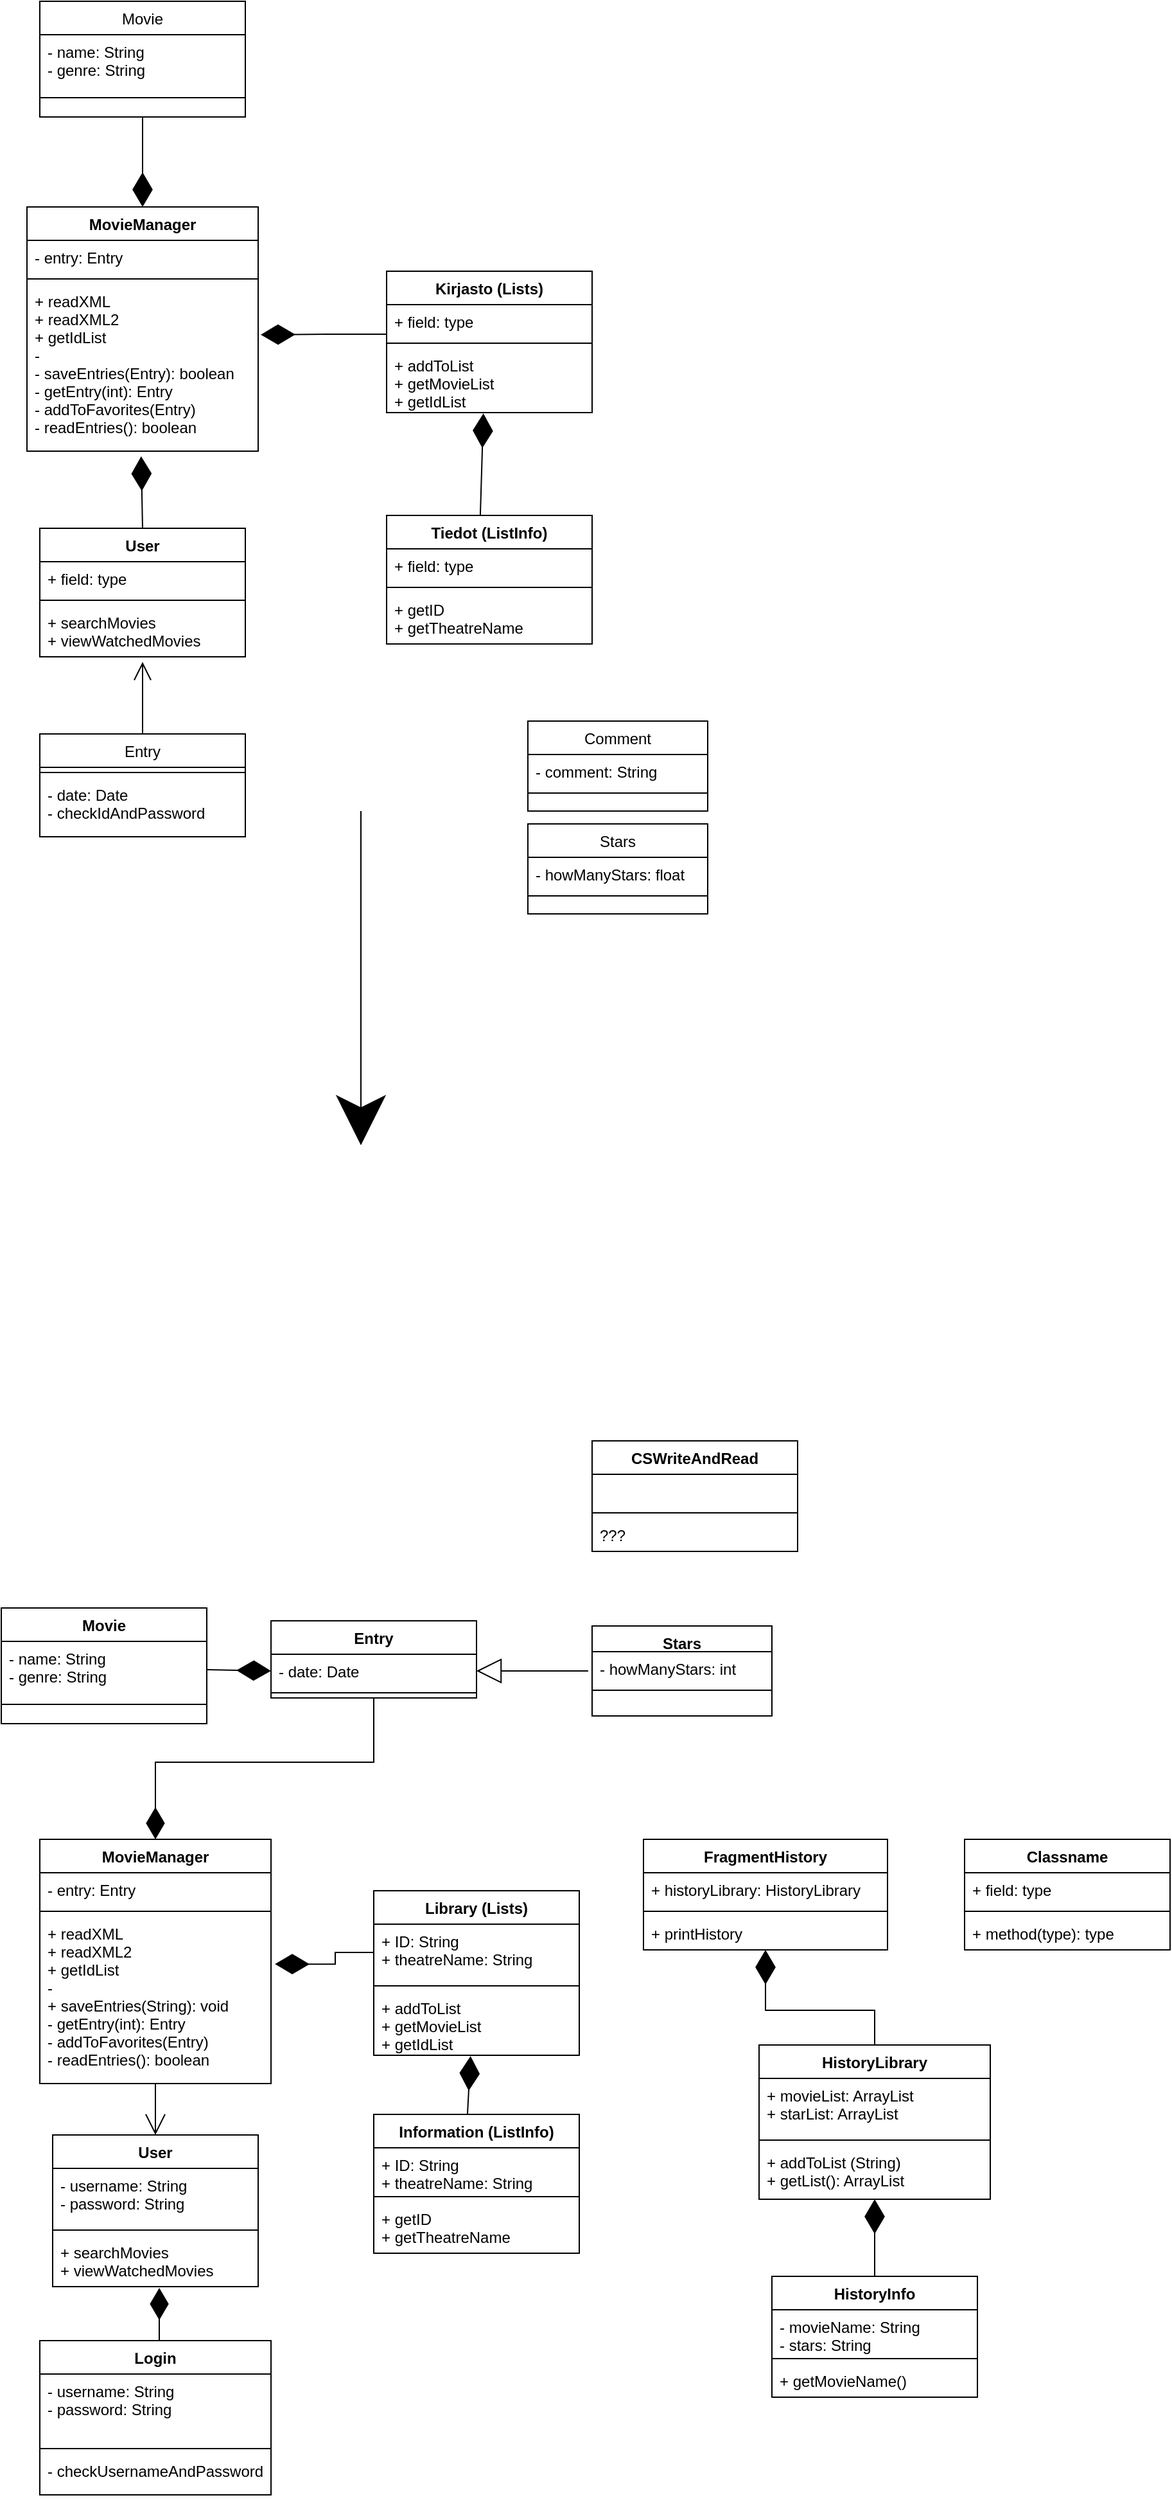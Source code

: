 <mxfile version="17.4.6" type="github">
  <diagram id="C5RBs43oDa-KdzZeNtuy" name="Page-1">
    <mxGraphModel dx="1038" dy="547" grid="1" gridSize="10" guides="1" tooltips="1" connect="1" arrows="1" fold="1" page="1" pageScale="1" pageWidth="827" pageHeight="1169" math="0" shadow="0">
      <root>
        <mxCell id="WIyWlLk6GJQsqaUBKTNV-0" />
        <mxCell id="WIyWlLk6GJQsqaUBKTNV-1" parent="WIyWlLk6GJQsqaUBKTNV-0" />
        <mxCell id="zkfFHV4jXpPFQw0GAbJ--0" value="Entry" style="swimlane;fontStyle=0;align=center;verticalAlign=top;childLayout=stackLayout;horizontal=1;startSize=26;horizontalStack=0;resizeParent=1;resizeLast=0;collapsible=1;marginBottom=0;rounded=0;shadow=0;strokeWidth=1;" parent="WIyWlLk6GJQsqaUBKTNV-1" vertex="1">
          <mxGeometry x="180" y="630" width="160" height="80" as="geometry">
            <mxRectangle x="230" y="140" width="160" height="26" as="alternateBounds" />
          </mxGeometry>
        </mxCell>
        <mxCell id="zkfFHV4jXpPFQw0GAbJ--4" value="" style="line;html=1;strokeWidth=1;align=left;verticalAlign=middle;spacingTop=-1;spacingLeft=3;spacingRight=3;rotatable=0;labelPosition=right;points=[];portConstraint=eastwest;" parent="zkfFHV4jXpPFQw0GAbJ--0" vertex="1">
          <mxGeometry y="26" width="160" height="8" as="geometry" />
        </mxCell>
        <mxCell id="zkfFHV4jXpPFQw0GAbJ--1" value="- date: Date&#xa;- checkIdAndPassword" style="text;align=left;verticalAlign=top;spacingLeft=4;spacingRight=4;overflow=hidden;rotatable=0;points=[[0,0.5],[1,0.5]];portConstraint=eastwest;" parent="zkfFHV4jXpPFQw0GAbJ--0" vertex="1">
          <mxGeometry y="34" width="160" height="46" as="geometry" />
        </mxCell>
        <mxCell id="zkfFHV4jXpPFQw0GAbJ--6" value="Stars" style="swimlane;fontStyle=0;align=center;verticalAlign=top;childLayout=stackLayout;horizontal=1;startSize=26;horizontalStack=0;resizeParent=1;resizeLast=0;collapsible=1;marginBottom=0;rounded=0;shadow=0;strokeWidth=1;" parent="WIyWlLk6GJQsqaUBKTNV-1" vertex="1">
          <mxGeometry x="560" y="700" width="140" height="70" as="geometry">
            <mxRectangle x="130" y="380" width="160" height="26" as="alternateBounds" />
          </mxGeometry>
        </mxCell>
        <mxCell id="zkfFHV4jXpPFQw0GAbJ--7" value="- howManyStars: float" style="text;align=left;verticalAlign=top;spacingLeft=4;spacingRight=4;overflow=hidden;rotatable=0;points=[[0,0.5],[1,0.5]];portConstraint=eastwest;" parent="zkfFHV4jXpPFQw0GAbJ--6" vertex="1">
          <mxGeometry y="26" width="140" height="26" as="geometry" />
        </mxCell>
        <mxCell id="zkfFHV4jXpPFQw0GAbJ--9" value="" style="line;html=1;strokeWidth=1;align=left;verticalAlign=middle;spacingTop=-1;spacingLeft=3;spacingRight=3;rotatable=0;labelPosition=right;points=[];portConstraint=eastwest;" parent="zkfFHV4jXpPFQw0GAbJ--6" vertex="1">
          <mxGeometry y="52" width="140" height="8" as="geometry" />
        </mxCell>
        <mxCell id="zkfFHV4jXpPFQw0GAbJ--13" value="Comment" style="swimlane;fontStyle=0;align=center;verticalAlign=top;childLayout=stackLayout;horizontal=1;startSize=26;horizontalStack=0;resizeParent=1;resizeLast=0;collapsible=1;marginBottom=0;rounded=0;shadow=0;strokeWidth=1;" parent="WIyWlLk6GJQsqaUBKTNV-1" vertex="1">
          <mxGeometry x="560" y="620" width="140" height="70" as="geometry">
            <mxRectangle x="340" y="380" width="170" height="26" as="alternateBounds" />
          </mxGeometry>
        </mxCell>
        <mxCell id="zkfFHV4jXpPFQw0GAbJ--14" value="- comment: String" style="text;align=left;verticalAlign=top;spacingLeft=4;spacingRight=4;overflow=hidden;rotatable=0;points=[[0,0.5],[1,0.5]];portConstraint=eastwest;" parent="zkfFHV4jXpPFQw0GAbJ--13" vertex="1">
          <mxGeometry y="26" width="140" height="26" as="geometry" />
        </mxCell>
        <mxCell id="zkfFHV4jXpPFQw0GAbJ--15" value="" style="line;html=1;strokeWidth=1;align=left;verticalAlign=middle;spacingTop=-1;spacingLeft=3;spacingRight=3;rotatable=0;labelPosition=right;points=[];portConstraint=eastwest;" parent="zkfFHV4jXpPFQw0GAbJ--13" vertex="1">
          <mxGeometry y="52" width="140" height="8" as="geometry" />
        </mxCell>
        <mxCell id="zkfFHV4jXpPFQw0GAbJ--17" value="Movie" style="swimlane;fontStyle=0;align=center;verticalAlign=top;childLayout=stackLayout;horizontal=1;startSize=26;horizontalStack=0;resizeParent=1;resizeLast=0;collapsible=1;marginBottom=0;rounded=0;shadow=0;strokeWidth=1;" parent="WIyWlLk6GJQsqaUBKTNV-1" vertex="1">
          <mxGeometry x="180" y="60" width="160" height="90" as="geometry">
            <mxRectangle x="550" y="140" width="160" height="26" as="alternateBounds" />
          </mxGeometry>
        </mxCell>
        <mxCell id="zkfFHV4jXpPFQw0GAbJ--22" value="- name: String&#xa;- genre: String" style="text;align=left;verticalAlign=top;spacingLeft=4;spacingRight=4;overflow=hidden;rotatable=0;points=[[0,0.5],[1,0.5]];portConstraint=eastwest;rounded=0;shadow=0;html=0;" parent="zkfFHV4jXpPFQw0GAbJ--17" vertex="1">
          <mxGeometry y="26" width="160" height="44" as="geometry" />
        </mxCell>
        <mxCell id="zkfFHV4jXpPFQw0GAbJ--23" value="" style="line;html=1;strokeWidth=1;align=left;verticalAlign=middle;spacingTop=-1;spacingLeft=3;spacingRight=3;rotatable=0;labelPosition=right;points=[];portConstraint=eastwest;" parent="zkfFHV4jXpPFQw0GAbJ--17" vertex="1">
          <mxGeometry y="70" width="160" height="10" as="geometry" />
        </mxCell>
        <mxCell id="sZu1bkgK9gMHd8TYGvC1-1" value="MovieManager" style="swimlane;fontStyle=1;align=center;verticalAlign=top;childLayout=stackLayout;horizontal=1;startSize=26;horizontalStack=0;resizeParent=1;resizeParentMax=0;resizeLast=0;collapsible=1;marginBottom=0;" parent="WIyWlLk6GJQsqaUBKTNV-1" vertex="1">
          <mxGeometry x="170" y="220" width="180" height="190" as="geometry" />
        </mxCell>
        <mxCell id="sZu1bkgK9gMHd8TYGvC1-2" value="- entry: Entry" style="text;strokeColor=none;fillColor=none;align=left;verticalAlign=top;spacingLeft=4;spacingRight=4;overflow=hidden;rotatable=0;points=[[0,0.5],[1,0.5]];portConstraint=eastwest;" parent="sZu1bkgK9gMHd8TYGvC1-1" vertex="1">
          <mxGeometry y="26" width="180" height="26" as="geometry" />
        </mxCell>
        <mxCell id="sZu1bkgK9gMHd8TYGvC1-3" value="" style="line;strokeWidth=1;fillColor=none;align=left;verticalAlign=middle;spacingTop=-1;spacingLeft=3;spacingRight=3;rotatable=0;labelPosition=right;points=[];portConstraint=eastwest;" parent="sZu1bkgK9gMHd8TYGvC1-1" vertex="1">
          <mxGeometry y="52" width="180" height="8" as="geometry" />
        </mxCell>
        <mxCell id="sZu1bkgK9gMHd8TYGvC1-4" value="+ readXML&#xa;+ readXML2&#xa;+ getIdList&#xa;-&#xa;- saveEntries(Entry): boolean&#xa;- getEntry(int): Entry&#xa;- addToFavorites(Entry)&#xa;- readEntries(): boolean" style="text;strokeColor=none;fillColor=none;align=left;verticalAlign=top;spacingLeft=4;spacingRight=4;overflow=hidden;rotatable=0;points=[[0,0.5],[1,0.5]];portConstraint=eastwest;" parent="sZu1bkgK9gMHd8TYGvC1-1" vertex="1">
          <mxGeometry y="60" width="180" height="130" as="geometry" />
        </mxCell>
        <mxCell id="pxesrCHbc96XRKBerF_D-0" value="User" style="swimlane;fontStyle=1;align=center;verticalAlign=top;childLayout=stackLayout;horizontal=1;startSize=26;horizontalStack=0;resizeParent=1;resizeParentMax=0;resizeLast=0;collapsible=1;marginBottom=0;" parent="WIyWlLk6GJQsqaUBKTNV-1" vertex="1">
          <mxGeometry x="180" y="470" width="160" height="100" as="geometry" />
        </mxCell>
        <mxCell id="pxesrCHbc96XRKBerF_D-1" value="+ field: type" style="text;strokeColor=none;fillColor=none;align=left;verticalAlign=top;spacingLeft=4;spacingRight=4;overflow=hidden;rotatable=0;points=[[0,0.5],[1,0.5]];portConstraint=eastwest;" parent="pxesrCHbc96XRKBerF_D-0" vertex="1">
          <mxGeometry y="26" width="160" height="26" as="geometry" />
        </mxCell>
        <mxCell id="pxesrCHbc96XRKBerF_D-2" value="" style="line;strokeWidth=1;fillColor=none;align=left;verticalAlign=middle;spacingTop=-1;spacingLeft=3;spacingRight=3;rotatable=0;labelPosition=right;points=[];portConstraint=eastwest;" parent="pxesrCHbc96XRKBerF_D-0" vertex="1">
          <mxGeometry y="52" width="160" height="8" as="geometry" />
        </mxCell>
        <mxCell id="pxesrCHbc96XRKBerF_D-3" value="+ searchMovies&#xa;+ viewWatchedMovies" style="text;strokeColor=none;fillColor=none;align=left;verticalAlign=top;spacingLeft=4;spacingRight=4;overflow=hidden;rotatable=0;points=[[0,0.5],[1,0.5]];portConstraint=eastwest;" parent="pxesrCHbc96XRKBerF_D-0" vertex="1">
          <mxGeometry y="60" width="160" height="40" as="geometry" />
        </mxCell>
        <mxCell id="pxesrCHbc96XRKBerF_D-4" value="Kirjasto (Lists)" style="swimlane;fontStyle=1;align=center;verticalAlign=top;childLayout=stackLayout;horizontal=1;startSize=26;horizontalStack=0;resizeParent=1;resizeParentMax=0;resizeLast=0;collapsible=1;marginBottom=0;" parent="WIyWlLk6GJQsqaUBKTNV-1" vertex="1">
          <mxGeometry x="450" y="270" width="160" height="110" as="geometry" />
        </mxCell>
        <mxCell id="pxesrCHbc96XRKBerF_D-5" value="+ field: type" style="text;strokeColor=none;fillColor=none;align=left;verticalAlign=top;spacingLeft=4;spacingRight=4;overflow=hidden;rotatable=0;points=[[0,0.5],[1,0.5]];portConstraint=eastwest;" parent="pxesrCHbc96XRKBerF_D-4" vertex="1">
          <mxGeometry y="26" width="160" height="26" as="geometry" />
        </mxCell>
        <mxCell id="pxesrCHbc96XRKBerF_D-6" value="" style="line;strokeWidth=1;fillColor=none;align=left;verticalAlign=middle;spacingTop=-1;spacingLeft=3;spacingRight=3;rotatable=0;labelPosition=right;points=[];portConstraint=eastwest;" parent="pxesrCHbc96XRKBerF_D-4" vertex="1">
          <mxGeometry y="52" width="160" height="8" as="geometry" />
        </mxCell>
        <mxCell id="pxesrCHbc96XRKBerF_D-7" value="+ addToList&#xa;+ getMovieList&#xa;+ getIdList" style="text;strokeColor=none;fillColor=none;align=left;verticalAlign=top;spacingLeft=4;spacingRight=4;overflow=hidden;rotatable=0;points=[[0,0.5],[1,0.5]];portConstraint=eastwest;" parent="pxesrCHbc96XRKBerF_D-4" vertex="1">
          <mxGeometry y="60" width="160" height="50" as="geometry" />
        </mxCell>
        <mxCell id="pxesrCHbc96XRKBerF_D-8" value="Tiedot (ListInfo)" style="swimlane;fontStyle=1;align=center;verticalAlign=top;childLayout=stackLayout;horizontal=1;startSize=26;horizontalStack=0;resizeParent=1;resizeParentMax=0;resizeLast=0;collapsible=1;marginBottom=0;" parent="WIyWlLk6GJQsqaUBKTNV-1" vertex="1">
          <mxGeometry x="450" y="460" width="160" height="100" as="geometry" />
        </mxCell>
        <mxCell id="pxesrCHbc96XRKBerF_D-9" value="+ field: type" style="text;strokeColor=none;fillColor=none;align=left;verticalAlign=top;spacingLeft=4;spacingRight=4;overflow=hidden;rotatable=0;points=[[0,0.5],[1,0.5]];portConstraint=eastwest;" parent="pxesrCHbc96XRKBerF_D-8" vertex="1">
          <mxGeometry y="26" width="160" height="26" as="geometry" />
        </mxCell>
        <mxCell id="pxesrCHbc96XRKBerF_D-10" value="" style="line;strokeWidth=1;fillColor=none;align=left;verticalAlign=middle;spacingTop=-1;spacingLeft=3;spacingRight=3;rotatable=0;labelPosition=right;points=[];portConstraint=eastwest;" parent="pxesrCHbc96XRKBerF_D-8" vertex="1">
          <mxGeometry y="52" width="160" height="8" as="geometry" />
        </mxCell>
        <mxCell id="pxesrCHbc96XRKBerF_D-11" value="+ getID&#xa;+ getTheatreName" style="text;strokeColor=none;fillColor=none;align=left;verticalAlign=top;spacingLeft=4;spacingRight=4;overflow=hidden;rotatable=0;points=[[0,0.5],[1,0.5]];portConstraint=eastwest;" parent="pxesrCHbc96XRKBerF_D-8" vertex="1">
          <mxGeometry y="60" width="160" height="40" as="geometry" />
        </mxCell>
        <mxCell id="pxesrCHbc96XRKBerF_D-12" value="" style="endArrow=diamondThin;endFill=1;endSize=24;html=1;rounded=0;entryX=0.471;entryY=1.013;entryDx=0;entryDy=0;entryPerimeter=0;exitX=0.456;exitY=0;exitDx=0;exitDy=0;exitPerimeter=0;" parent="WIyWlLk6GJQsqaUBKTNV-1" source="pxesrCHbc96XRKBerF_D-8" target="pxesrCHbc96XRKBerF_D-7" edge="1">
          <mxGeometry width="160" relative="1" as="geometry">
            <mxPoint x="310" y="370" as="sourcePoint" />
            <mxPoint x="470" y="370" as="targetPoint" />
          </mxGeometry>
        </mxCell>
        <mxCell id="pxesrCHbc96XRKBerF_D-13" value="" style="endArrow=diamondThin;endFill=1;endSize=24;html=1;rounded=0;entryX=1.011;entryY=0.303;entryDx=0;entryDy=0;entryPerimeter=0;" parent="WIyWlLk6GJQsqaUBKTNV-1" target="sZu1bkgK9gMHd8TYGvC1-4" edge="1">
          <mxGeometry width="160" relative="1" as="geometry">
            <mxPoint x="450" y="319" as="sourcePoint" />
            <mxPoint x="470" y="370" as="targetPoint" />
            <Array as="points">
              <mxPoint x="410" y="319" />
            </Array>
          </mxGeometry>
        </mxCell>
        <mxCell id="pxesrCHbc96XRKBerF_D-14" value="" style="endArrow=diamondThin;endFill=1;endSize=24;html=1;rounded=0;exitX=0.5;exitY=1;exitDx=0;exitDy=0;entryX=0.5;entryY=0;entryDx=0;entryDy=0;" parent="WIyWlLk6GJQsqaUBKTNV-1" source="zkfFHV4jXpPFQw0GAbJ--17" target="sZu1bkgK9gMHd8TYGvC1-1" edge="1">
          <mxGeometry width="160" relative="1" as="geometry">
            <mxPoint x="290" y="350" as="sourcePoint" />
            <mxPoint x="450" y="350" as="targetPoint" />
          </mxGeometry>
        </mxCell>
        <mxCell id="pxesrCHbc96XRKBerF_D-15" value="" style="endArrow=diamondThin;endFill=1;endSize=24;html=1;rounded=0;entryX=0.494;entryY=1.031;entryDx=0;entryDy=0;entryPerimeter=0;exitX=0.5;exitY=0;exitDx=0;exitDy=0;" parent="WIyWlLk6GJQsqaUBKTNV-1" source="pxesrCHbc96XRKBerF_D-0" target="sZu1bkgK9gMHd8TYGvC1-4" edge="1">
          <mxGeometry width="160" relative="1" as="geometry">
            <mxPoint x="260" y="410" as="sourcePoint" />
            <mxPoint x="420" y="410" as="targetPoint" />
          </mxGeometry>
        </mxCell>
        <mxCell id="pxesrCHbc96XRKBerF_D-16" value="" style="endArrow=open;endFill=1;endSize=12;html=1;rounded=0;exitX=0.5;exitY=0;exitDx=0;exitDy=0;entryX=0.5;entryY=1.1;entryDx=0;entryDy=0;entryPerimeter=0;" parent="WIyWlLk6GJQsqaUBKTNV-1" source="zkfFHV4jXpPFQw0GAbJ--0" target="pxesrCHbc96XRKBerF_D-3" edge="1">
          <mxGeometry width="160" relative="1" as="geometry">
            <mxPoint x="260" y="410" as="sourcePoint" />
            <mxPoint x="420" y="410" as="targetPoint" />
          </mxGeometry>
        </mxCell>
        <mxCell id="_Y9dEAZDrwxUB4VXbgCd-37" style="edgeStyle=orthogonalEdgeStyle;rounded=0;orthogonalLoop=1;jettySize=auto;html=1;entryX=0.519;entryY=1.025;entryDx=0;entryDy=0;entryPerimeter=0;endArrow=diamondThin;endFill=1;endSize=22;exitX=0.5;exitY=0;exitDx=0;exitDy=0;" parent="WIyWlLk6GJQsqaUBKTNV-1" source="_Y9dEAZDrwxUB4VXbgCd-40" target="_Y9dEAZDrwxUB4VXbgCd-19" edge="1">
          <mxGeometry relative="1" as="geometry">
            <mxPoint x="240" y="1930" as="sourcePoint" />
          </mxGeometry>
        </mxCell>
        <mxCell id="_Y9dEAZDrwxUB4VXbgCd-51" style="edgeStyle=orthogonalEdgeStyle;rounded=0;orthogonalLoop=1;jettySize=auto;html=1;entryX=1;entryY=0.5;entryDx=0;entryDy=0;startArrow=none;startFill=0;endArrow=block;endFill=0;startSize=17;endSize=17;sourcePerimeterSpacing=3;targetPerimeterSpacing=3;" parent="WIyWlLk6GJQsqaUBKTNV-1" source="_Y9dEAZDrwxUB4VXbgCd-3" target="_Y9dEAZDrwxUB4VXbgCd-45" edge="1">
          <mxGeometry relative="1" as="geometry" />
        </mxCell>
        <mxCell id="_Y9dEAZDrwxUB4VXbgCd-3" value="Stars" style="swimlane;fontStyle=1;align=center;verticalAlign=top;childLayout=stackLayout;horizontal=1;startSize=20;horizontalStack=0;resizeParent=1;resizeLast=0;collapsible=1;marginBottom=0;rounded=0;shadow=0;strokeWidth=1;" parent="WIyWlLk6GJQsqaUBKTNV-1" vertex="1">
          <mxGeometry x="610" y="1324" width="140" height="70" as="geometry">
            <mxRectangle x="130" y="380" width="160" height="26" as="alternateBounds" />
          </mxGeometry>
        </mxCell>
        <mxCell id="_Y9dEAZDrwxUB4VXbgCd-4" value="- howManyStars: int" style="text;align=left;verticalAlign=top;spacingLeft=4;spacingRight=4;overflow=hidden;rotatable=0;points=[[0,0.5],[1,0.5]];portConstraint=eastwest;" parent="_Y9dEAZDrwxUB4VXbgCd-3" vertex="1">
          <mxGeometry y="20" width="140" height="26" as="geometry" />
        </mxCell>
        <mxCell id="_Y9dEAZDrwxUB4VXbgCd-5" value="" style="line;html=1;strokeWidth=1;align=left;verticalAlign=middle;spacingTop=-1;spacingLeft=3;spacingRight=3;rotatable=0;labelPosition=right;points=[];portConstraint=eastwest;" parent="_Y9dEAZDrwxUB4VXbgCd-3" vertex="1">
          <mxGeometry y="46" width="140" height="8" as="geometry" />
        </mxCell>
        <mxCell id="_Y9dEAZDrwxUB4VXbgCd-52" style="edgeStyle=orthogonalEdgeStyle;rounded=0;orthogonalLoop=1;jettySize=auto;html=1;entryX=0.5;entryY=0;entryDx=0;entryDy=0;startArrow=none;startFill=0;endArrow=diamondThin;endFill=1;startSize=17;endSize=22;sourcePerimeterSpacing=3;targetPerimeterSpacing=3;exitX=0.5;exitY=1;exitDx=0;exitDy=0;" parent="WIyWlLk6GJQsqaUBKTNV-1" source="_Y9dEAZDrwxUB4VXbgCd-44" target="_Y9dEAZDrwxUB4VXbgCd-12" edge="1">
          <mxGeometry relative="1" as="geometry">
            <mxPoint x="202.08" y="1470.95" as="targetPoint" />
            <Array as="points">
              <mxPoint x="440" y="1430" />
              <mxPoint x="270" y="1430" />
            </Array>
            <mxPoint x="440" y="1410.992" as="sourcePoint" />
          </mxGeometry>
        </mxCell>
        <mxCell id="_Y9dEAZDrwxUB4VXbgCd-9" value="Movie" style="swimlane;fontStyle=1;align=center;verticalAlign=top;childLayout=stackLayout;horizontal=1;startSize=26;horizontalStack=0;resizeParent=1;resizeLast=0;collapsible=1;marginBottom=0;rounded=0;shadow=0;strokeWidth=1;" parent="WIyWlLk6GJQsqaUBKTNV-1" vertex="1">
          <mxGeometry x="150" y="1310" width="160" height="90" as="geometry">
            <mxRectangle x="550" y="140" width="160" height="26" as="alternateBounds" />
          </mxGeometry>
        </mxCell>
        <mxCell id="_Y9dEAZDrwxUB4VXbgCd-10" value="- name: String&#xa;- genre: String" style="text;align=left;verticalAlign=top;spacingLeft=4;spacingRight=4;overflow=hidden;rotatable=0;points=[[0,0.5],[1,0.5]];portConstraint=eastwest;rounded=0;shadow=0;html=0;" parent="_Y9dEAZDrwxUB4VXbgCd-9" vertex="1">
          <mxGeometry y="26" width="160" height="44" as="geometry" />
        </mxCell>
        <mxCell id="_Y9dEAZDrwxUB4VXbgCd-11" value="" style="line;html=1;strokeWidth=1;align=left;verticalAlign=middle;spacingTop=-1;spacingLeft=3;spacingRight=3;rotatable=0;labelPosition=right;points=[];portConstraint=eastwest;" parent="_Y9dEAZDrwxUB4VXbgCd-9" vertex="1">
          <mxGeometry y="70" width="160" height="10" as="geometry" />
        </mxCell>
        <mxCell id="_Y9dEAZDrwxUB4VXbgCd-36" style="edgeStyle=orthogonalEdgeStyle;rounded=0;orthogonalLoop=1;jettySize=auto;html=1;entryX=0.5;entryY=0;entryDx=0;entryDy=0;endArrow=open;endFill=0;endSize=14;" parent="WIyWlLk6GJQsqaUBKTNV-1" source="_Y9dEAZDrwxUB4VXbgCd-12" target="_Y9dEAZDrwxUB4VXbgCd-16" edge="1">
          <mxGeometry relative="1" as="geometry" />
        </mxCell>
        <mxCell id="_Y9dEAZDrwxUB4VXbgCd-12" value="MovieManager" style="swimlane;fontStyle=1;align=center;verticalAlign=top;childLayout=stackLayout;horizontal=1;startSize=26;horizontalStack=0;resizeParent=1;resizeParentMax=0;resizeLast=0;collapsible=1;marginBottom=0;" parent="WIyWlLk6GJQsqaUBKTNV-1" vertex="1">
          <mxGeometry x="180" y="1490" width="180" height="190" as="geometry" />
        </mxCell>
        <mxCell id="_Y9dEAZDrwxUB4VXbgCd-13" value="- entry: Entry" style="text;strokeColor=none;fillColor=none;align=left;verticalAlign=top;spacingLeft=4;spacingRight=4;overflow=hidden;rotatable=0;points=[[0,0.5],[1,0.5]];portConstraint=eastwest;" parent="_Y9dEAZDrwxUB4VXbgCd-12" vertex="1">
          <mxGeometry y="26" width="180" height="26" as="geometry" />
        </mxCell>
        <mxCell id="_Y9dEAZDrwxUB4VXbgCd-14" value="" style="line;strokeWidth=1;fillColor=none;align=left;verticalAlign=middle;spacingTop=-1;spacingLeft=3;spacingRight=3;rotatable=0;labelPosition=right;points=[];portConstraint=eastwest;" parent="_Y9dEAZDrwxUB4VXbgCd-12" vertex="1">
          <mxGeometry y="52" width="180" height="8" as="geometry" />
        </mxCell>
        <mxCell id="_Y9dEAZDrwxUB4VXbgCd-15" value="+ readXML&#xa;+ readXML2&#xa;+ getIdList&#xa;-&#xa;+ saveEntries(String): void&#xa;- getEntry(int): Entry&#xa;- addToFavorites(Entry)&#xa;- readEntries(): boolean" style="text;strokeColor=none;fillColor=none;align=left;verticalAlign=top;spacingLeft=4;spacingRight=4;overflow=hidden;rotatable=0;points=[[0,0.5],[1,0.5]];portConstraint=eastwest;" parent="_Y9dEAZDrwxUB4VXbgCd-12" vertex="1">
          <mxGeometry y="60" width="180" height="130" as="geometry" />
        </mxCell>
        <mxCell id="_Y9dEAZDrwxUB4VXbgCd-16" value="User" style="swimlane;fontStyle=1;align=center;verticalAlign=top;childLayout=stackLayout;horizontal=1;startSize=26;horizontalStack=0;resizeParent=1;resizeParentMax=0;resizeLast=0;collapsible=1;marginBottom=0;" parent="WIyWlLk6GJQsqaUBKTNV-1" vertex="1">
          <mxGeometry x="190" y="1720" width="160" height="118" as="geometry" />
        </mxCell>
        <mxCell id="_Y9dEAZDrwxUB4VXbgCd-17" value="- username: String&#xa;- password: String&#xa;" style="text;strokeColor=none;fillColor=none;align=left;verticalAlign=top;spacingLeft=4;spacingRight=4;overflow=hidden;rotatable=0;points=[[0,0.5],[1,0.5]];portConstraint=eastwest;" parent="_Y9dEAZDrwxUB4VXbgCd-16" vertex="1">
          <mxGeometry y="26" width="160" height="44" as="geometry" />
        </mxCell>
        <mxCell id="_Y9dEAZDrwxUB4VXbgCd-18" value="" style="line;strokeWidth=1;fillColor=none;align=left;verticalAlign=middle;spacingTop=-1;spacingLeft=3;spacingRight=3;rotatable=0;labelPosition=right;points=[];portConstraint=eastwest;" parent="_Y9dEAZDrwxUB4VXbgCd-16" vertex="1">
          <mxGeometry y="70" width="160" height="8" as="geometry" />
        </mxCell>
        <mxCell id="_Y9dEAZDrwxUB4VXbgCd-19" value="+ searchMovies&#xa;+ viewWatchedMovies" style="text;strokeColor=none;fillColor=none;align=left;verticalAlign=top;spacingLeft=4;spacingRight=4;overflow=hidden;rotatable=0;points=[[0,0.5],[1,0.5]];portConstraint=eastwest;" parent="_Y9dEAZDrwxUB4VXbgCd-16" vertex="1">
          <mxGeometry y="78" width="160" height="40" as="geometry" />
        </mxCell>
        <mxCell id="_Y9dEAZDrwxUB4VXbgCd-20" value="Library (Lists)" style="swimlane;fontStyle=1;align=center;verticalAlign=top;childLayout=stackLayout;horizontal=1;startSize=26;horizontalStack=0;resizeParent=1;resizeParentMax=0;resizeLast=0;collapsible=1;marginBottom=0;" parent="WIyWlLk6GJQsqaUBKTNV-1" vertex="1">
          <mxGeometry x="440" y="1530" width="160" height="128" as="geometry" />
        </mxCell>
        <mxCell id="_Y9dEAZDrwxUB4VXbgCd-21" value="+ ID: String&#xa;+ theatreName: String" style="text;strokeColor=none;fillColor=none;align=left;verticalAlign=top;spacingLeft=4;spacingRight=4;overflow=hidden;rotatable=0;points=[[0,0.5],[1,0.5]];portConstraint=eastwest;" parent="_Y9dEAZDrwxUB4VXbgCd-20" vertex="1">
          <mxGeometry y="26" width="160" height="44" as="geometry" />
        </mxCell>
        <mxCell id="_Y9dEAZDrwxUB4VXbgCd-22" value="" style="line;strokeWidth=1;fillColor=none;align=left;verticalAlign=middle;spacingTop=-1;spacingLeft=3;spacingRight=3;rotatable=0;labelPosition=right;points=[];portConstraint=eastwest;" parent="_Y9dEAZDrwxUB4VXbgCd-20" vertex="1">
          <mxGeometry y="70" width="160" height="8" as="geometry" />
        </mxCell>
        <mxCell id="_Y9dEAZDrwxUB4VXbgCd-23" value="+ addToList&#xa;+ getMovieList&#xa;+ getIdList" style="text;strokeColor=none;fillColor=none;align=left;verticalAlign=top;spacingLeft=4;spacingRight=4;overflow=hidden;rotatable=0;points=[[0,0.5],[1,0.5]];portConstraint=eastwest;" parent="_Y9dEAZDrwxUB4VXbgCd-20" vertex="1">
          <mxGeometry y="78" width="160" height="50" as="geometry" />
        </mxCell>
        <mxCell id="_Y9dEAZDrwxUB4VXbgCd-24" value="Information (ListInfo)" style="swimlane;fontStyle=1;align=center;verticalAlign=top;childLayout=stackLayout;horizontal=1;startSize=26;horizontalStack=0;resizeParent=1;resizeParentMax=0;resizeLast=0;collapsible=1;marginBottom=0;" parent="WIyWlLk6GJQsqaUBKTNV-1" vertex="1">
          <mxGeometry x="440" y="1704" width="160" height="108" as="geometry" />
        </mxCell>
        <mxCell id="_Y9dEAZDrwxUB4VXbgCd-25" value="+ ID: String&#xa;+ theatreName: String" style="text;strokeColor=none;fillColor=none;align=left;verticalAlign=top;spacingLeft=4;spacingRight=4;overflow=hidden;rotatable=0;points=[[0,0.5],[1,0.5]];portConstraint=eastwest;" parent="_Y9dEAZDrwxUB4VXbgCd-24" vertex="1">
          <mxGeometry y="26" width="160" height="34" as="geometry" />
        </mxCell>
        <mxCell id="_Y9dEAZDrwxUB4VXbgCd-26" value="" style="line;strokeWidth=1;fillColor=none;align=left;verticalAlign=middle;spacingTop=-1;spacingLeft=3;spacingRight=3;rotatable=0;labelPosition=right;points=[];portConstraint=eastwest;" parent="_Y9dEAZDrwxUB4VXbgCd-24" vertex="1">
          <mxGeometry y="60" width="160" height="8" as="geometry" />
        </mxCell>
        <mxCell id="_Y9dEAZDrwxUB4VXbgCd-27" value="+ getID&#xa;+ getTheatreName" style="text;strokeColor=none;fillColor=none;align=left;verticalAlign=top;spacingLeft=4;spacingRight=4;overflow=hidden;rotatable=0;points=[[0,0.5],[1,0.5]];portConstraint=eastwest;" parent="_Y9dEAZDrwxUB4VXbgCd-24" vertex="1">
          <mxGeometry y="68" width="160" height="40" as="geometry" />
        </mxCell>
        <mxCell id="_Y9dEAZDrwxUB4VXbgCd-28" value="" style="endArrow=diamondThin;endFill=1;endSize=24;html=1;rounded=0;entryX=0.471;entryY=1.013;entryDx=0;entryDy=0;entryPerimeter=0;exitX=0.456;exitY=0;exitDx=0;exitDy=0;exitPerimeter=0;" parent="WIyWlLk6GJQsqaUBKTNV-1" source="_Y9dEAZDrwxUB4VXbgCd-24" target="_Y9dEAZDrwxUB4VXbgCd-23" edge="1">
          <mxGeometry width="160" relative="1" as="geometry">
            <mxPoint x="290" y="1630" as="sourcePoint" />
            <mxPoint x="450" y="1630" as="targetPoint" />
          </mxGeometry>
        </mxCell>
        <mxCell id="_Y9dEAZDrwxUB4VXbgCd-30" value="" style="endArrow=diamondThin;endFill=1;endSize=24;html=1;rounded=0;exitX=1;exitY=0.5;exitDx=0;exitDy=0;entryX=0;entryY=0.5;entryDx=0;entryDy=0;" parent="WIyWlLk6GJQsqaUBKTNV-1" source="_Y9dEAZDrwxUB4VXbgCd-10" target="_Y9dEAZDrwxUB4VXbgCd-45" edge="1">
          <mxGeometry width="160" relative="1" as="geometry">
            <mxPoint x="230" y="1580" as="sourcePoint" />
            <mxPoint x="390" y="1580" as="targetPoint" />
          </mxGeometry>
        </mxCell>
        <mxCell id="_Y9dEAZDrwxUB4VXbgCd-35" style="edgeStyle=orthogonalEdgeStyle;rounded=0;orthogonalLoop=1;jettySize=auto;html=1;exitX=0;exitY=0.5;exitDx=0;exitDy=0;entryX=1.017;entryY=0.285;entryDx=0;entryDy=0;entryPerimeter=0;endArrow=diamondThin;endFill=1;endSize=24;startArrow=none;startFill=0;targetPerimeterSpacing=3;sourcePerimeterSpacing=3;startSize=17;" parent="WIyWlLk6GJQsqaUBKTNV-1" source="_Y9dEAZDrwxUB4VXbgCd-21" target="_Y9dEAZDrwxUB4VXbgCd-15" edge="1">
          <mxGeometry relative="1" as="geometry" />
        </mxCell>
        <mxCell id="_Y9dEAZDrwxUB4VXbgCd-40" value="Login" style="swimlane;fontStyle=1;align=center;verticalAlign=top;childLayout=stackLayout;horizontal=1;startSize=26;horizontalStack=0;resizeParent=1;resizeParentMax=0;resizeLast=0;collapsible=1;marginBottom=0;" parent="WIyWlLk6GJQsqaUBKTNV-1" vertex="1">
          <mxGeometry x="180" y="1880" width="180" height="120" as="geometry" />
        </mxCell>
        <mxCell id="_Y9dEAZDrwxUB4VXbgCd-41" value="- username: String&#xa;- password: String&#xa;" style="text;strokeColor=none;fillColor=none;align=left;verticalAlign=top;spacingLeft=4;spacingRight=4;overflow=hidden;rotatable=0;points=[[0,0.5],[1,0.5]];portConstraint=eastwest;" parent="_Y9dEAZDrwxUB4VXbgCd-40" vertex="1">
          <mxGeometry y="26" width="180" height="54" as="geometry" />
        </mxCell>
        <mxCell id="_Y9dEAZDrwxUB4VXbgCd-42" value="" style="line;strokeWidth=1;fillColor=none;align=left;verticalAlign=middle;spacingTop=-1;spacingLeft=3;spacingRight=3;rotatable=0;labelPosition=right;points=[];portConstraint=eastwest;" parent="_Y9dEAZDrwxUB4VXbgCd-40" vertex="1">
          <mxGeometry y="80" width="180" height="8" as="geometry" />
        </mxCell>
        <mxCell id="_Y9dEAZDrwxUB4VXbgCd-43" value="- checkUsernameAndPassword" style="text;strokeColor=none;fillColor=none;align=left;verticalAlign=top;spacingLeft=4;spacingRight=4;overflow=hidden;rotatable=0;points=[[0,0.5],[1,0.5]];portConstraint=eastwest;" parent="_Y9dEAZDrwxUB4VXbgCd-40" vertex="1">
          <mxGeometry y="88" width="180" height="32" as="geometry" />
        </mxCell>
        <mxCell id="_Y9dEAZDrwxUB4VXbgCd-44" value="Entry" style="swimlane;fontStyle=1;align=center;verticalAlign=top;childLayout=stackLayout;horizontal=1;startSize=26;horizontalStack=0;resizeParent=1;resizeParentMax=0;resizeLast=0;collapsible=1;marginBottom=0;" parent="WIyWlLk6GJQsqaUBKTNV-1" vertex="1">
          <mxGeometry x="360" y="1320" width="160" height="60" as="geometry" />
        </mxCell>
        <mxCell id="_Y9dEAZDrwxUB4VXbgCd-45" value="- date: Date" style="text;strokeColor=none;fillColor=none;align=left;verticalAlign=top;spacingLeft=4;spacingRight=4;overflow=hidden;rotatable=0;points=[[0,0.5],[1,0.5]];portConstraint=eastwest;" parent="_Y9dEAZDrwxUB4VXbgCd-44" vertex="1">
          <mxGeometry y="26" width="160" height="26" as="geometry" />
        </mxCell>
        <mxCell id="_Y9dEAZDrwxUB4VXbgCd-46" value="" style="line;strokeWidth=1;fillColor=none;align=left;verticalAlign=middle;spacingTop=-1;spacingLeft=3;spacingRight=3;rotatable=0;labelPosition=right;points=[];portConstraint=eastwest;" parent="_Y9dEAZDrwxUB4VXbgCd-44" vertex="1">
          <mxGeometry y="52" width="160" height="8" as="geometry" />
        </mxCell>
        <mxCell id="_Y9dEAZDrwxUB4VXbgCd-54" value="" style="endArrow=classic;html=1;rounded=0;startSize=17;endSize=36;sourcePerimeterSpacing=3;targetPerimeterSpacing=3;" parent="WIyWlLk6GJQsqaUBKTNV-1" edge="1">
          <mxGeometry width="50" height="50" relative="1" as="geometry">
            <mxPoint x="430" y="690" as="sourcePoint" />
            <mxPoint x="430" y="950" as="targetPoint" />
          </mxGeometry>
        </mxCell>
        <mxCell id="cMGCBlSaivnrf9GV32Oi-0" value="CSWriteAndRead" style="swimlane;fontStyle=1;align=center;verticalAlign=top;childLayout=stackLayout;horizontal=1;startSize=26;horizontalStack=0;resizeParent=1;resizeParentMax=0;resizeLast=0;collapsible=1;marginBottom=0;" vertex="1" parent="WIyWlLk6GJQsqaUBKTNV-1">
          <mxGeometry x="610" y="1180" width="160" height="86" as="geometry" />
        </mxCell>
        <mxCell id="cMGCBlSaivnrf9GV32Oi-1" value=" " style="text;strokeColor=none;fillColor=none;align=left;verticalAlign=top;spacingLeft=4;spacingRight=4;overflow=hidden;rotatable=0;points=[[0,0.5],[1,0.5]];portConstraint=eastwest;" vertex="1" parent="cMGCBlSaivnrf9GV32Oi-0">
          <mxGeometry y="26" width="160" height="26" as="geometry" />
        </mxCell>
        <mxCell id="cMGCBlSaivnrf9GV32Oi-2" value="" style="line;strokeWidth=1;fillColor=none;align=left;verticalAlign=middle;spacingTop=-1;spacingLeft=3;spacingRight=3;rotatable=0;labelPosition=right;points=[];portConstraint=eastwest;" vertex="1" parent="cMGCBlSaivnrf9GV32Oi-0">
          <mxGeometry y="52" width="160" height="8" as="geometry" />
        </mxCell>
        <mxCell id="cMGCBlSaivnrf9GV32Oi-3" value="???" style="text;strokeColor=none;fillColor=none;align=left;verticalAlign=top;spacingLeft=4;spacingRight=4;overflow=hidden;rotatable=0;points=[[0,0.5],[1,0.5]];portConstraint=eastwest;" vertex="1" parent="cMGCBlSaivnrf9GV32Oi-0">
          <mxGeometry y="60" width="160" height="26" as="geometry" />
        </mxCell>
        <mxCell id="cMGCBlSaivnrf9GV32Oi-12" style="edgeStyle=orthogonalEdgeStyle;rounded=0;orthogonalLoop=1;jettySize=auto;html=1;entryX=0.5;entryY=0;entryDx=0;entryDy=0;startArrow=diamondThin;startFill=1;targetPerimeterSpacing=0;endSize=12;startSize=24;endArrow=none;endFill=0;" edge="1" parent="WIyWlLk6GJQsqaUBKTNV-1" source="cMGCBlSaivnrf9GV32Oi-4" target="cMGCBlSaivnrf9GV32Oi-8">
          <mxGeometry relative="1" as="geometry" />
        </mxCell>
        <mxCell id="cMGCBlSaivnrf9GV32Oi-4" value="FragmentHistory" style="swimlane;fontStyle=1;align=center;verticalAlign=top;childLayout=stackLayout;horizontal=1;startSize=26;horizontalStack=0;resizeParent=1;resizeParentMax=0;resizeLast=0;collapsible=1;marginBottom=0;" vertex="1" parent="WIyWlLk6GJQsqaUBKTNV-1">
          <mxGeometry x="650" y="1490" width="190" height="86" as="geometry" />
        </mxCell>
        <mxCell id="cMGCBlSaivnrf9GV32Oi-5" value="+ historyLibrary: HistoryLibrary" style="text;strokeColor=none;fillColor=none;align=left;verticalAlign=top;spacingLeft=4;spacingRight=4;overflow=hidden;rotatable=0;points=[[0,0.5],[1,0.5]];portConstraint=eastwest;" vertex="1" parent="cMGCBlSaivnrf9GV32Oi-4">
          <mxGeometry y="26" width="190" height="26" as="geometry" />
        </mxCell>
        <mxCell id="cMGCBlSaivnrf9GV32Oi-6" value="" style="line;strokeWidth=1;fillColor=none;align=left;verticalAlign=middle;spacingTop=-1;spacingLeft=3;spacingRight=3;rotatable=0;labelPosition=right;points=[];portConstraint=eastwest;" vertex="1" parent="cMGCBlSaivnrf9GV32Oi-4">
          <mxGeometry y="52" width="190" height="8" as="geometry" />
        </mxCell>
        <mxCell id="cMGCBlSaivnrf9GV32Oi-7" value="+ printHistory" style="text;strokeColor=none;fillColor=none;align=left;verticalAlign=top;spacingLeft=4;spacingRight=4;overflow=hidden;rotatable=0;points=[[0,0.5],[1,0.5]];portConstraint=eastwest;" vertex="1" parent="cMGCBlSaivnrf9GV32Oi-4">
          <mxGeometry y="60" width="190" height="26" as="geometry" />
        </mxCell>
        <mxCell id="cMGCBlSaivnrf9GV32Oi-18" style="edgeStyle=orthogonalEdgeStyle;rounded=0;orthogonalLoop=1;jettySize=auto;html=1;entryX=0.5;entryY=0;entryDx=0;entryDy=0;startArrow=diamondThin;startFill=1;endArrow=none;endFill=0;startSize=24;endSize=12;targetPerimeterSpacing=0;" edge="1" parent="WIyWlLk6GJQsqaUBKTNV-1" source="cMGCBlSaivnrf9GV32Oi-8" target="cMGCBlSaivnrf9GV32Oi-13">
          <mxGeometry relative="1" as="geometry" />
        </mxCell>
        <mxCell id="cMGCBlSaivnrf9GV32Oi-8" value="HistoryLibrary" style="swimlane;fontStyle=1;align=center;verticalAlign=top;childLayout=stackLayout;horizontal=1;startSize=26;horizontalStack=0;resizeParent=1;resizeParentMax=0;resizeLast=0;collapsible=1;marginBottom=0;" vertex="1" parent="WIyWlLk6GJQsqaUBKTNV-1">
          <mxGeometry x="740" y="1650" width="180" height="120" as="geometry" />
        </mxCell>
        <mxCell id="cMGCBlSaivnrf9GV32Oi-9" value="+ movieList: ArrayList&#xa;+ starList: ArrayList" style="text;strokeColor=none;fillColor=none;align=left;verticalAlign=top;spacingLeft=4;spacingRight=4;overflow=hidden;rotatable=0;points=[[0,0.5],[1,0.5]];portConstraint=eastwest;" vertex="1" parent="cMGCBlSaivnrf9GV32Oi-8">
          <mxGeometry y="26" width="180" height="44" as="geometry" />
        </mxCell>
        <mxCell id="cMGCBlSaivnrf9GV32Oi-10" value="" style="line;strokeWidth=1;fillColor=none;align=left;verticalAlign=middle;spacingTop=-1;spacingLeft=3;spacingRight=3;rotatable=0;labelPosition=right;points=[];portConstraint=eastwest;" vertex="1" parent="cMGCBlSaivnrf9GV32Oi-8">
          <mxGeometry y="70" width="180" height="8" as="geometry" />
        </mxCell>
        <mxCell id="cMGCBlSaivnrf9GV32Oi-11" value="+ addToList (String)&#xa;+ getList(): ArrayList" style="text;strokeColor=none;fillColor=none;align=left;verticalAlign=top;spacingLeft=4;spacingRight=4;overflow=hidden;rotatable=0;points=[[0,0.5],[1,0.5]];portConstraint=eastwest;" vertex="1" parent="cMGCBlSaivnrf9GV32Oi-8">
          <mxGeometry y="78" width="180" height="42" as="geometry" />
        </mxCell>
        <mxCell id="cMGCBlSaivnrf9GV32Oi-13" value="HistoryInfo" style="swimlane;fontStyle=1;align=center;verticalAlign=top;childLayout=stackLayout;horizontal=1;startSize=26;horizontalStack=0;resizeParent=1;resizeParentMax=0;resizeLast=0;collapsible=1;marginBottom=0;" vertex="1" parent="WIyWlLk6GJQsqaUBKTNV-1">
          <mxGeometry x="750" y="1830" width="160" height="94" as="geometry" />
        </mxCell>
        <mxCell id="cMGCBlSaivnrf9GV32Oi-14" value="- movieName: String&#xa;- stars: String" style="text;strokeColor=none;fillColor=none;align=left;verticalAlign=top;spacingLeft=4;spacingRight=4;overflow=hidden;rotatable=0;points=[[0,0.5],[1,0.5]];portConstraint=eastwest;" vertex="1" parent="cMGCBlSaivnrf9GV32Oi-13">
          <mxGeometry y="26" width="160" height="34" as="geometry" />
        </mxCell>
        <mxCell id="cMGCBlSaivnrf9GV32Oi-15" value="" style="line;strokeWidth=1;fillColor=none;align=left;verticalAlign=middle;spacingTop=-1;spacingLeft=3;spacingRight=3;rotatable=0;labelPosition=right;points=[];portConstraint=eastwest;" vertex="1" parent="cMGCBlSaivnrf9GV32Oi-13">
          <mxGeometry y="60" width="160" height="8" as="geometry" />
        </mxCell>
        <mxCell id="cMGCBlSaivnrf9GV32Oi-16" value="+ getMovieName()" style="text;strokeColor=none;fillColor=none;align=left;verticalAlign=top;spacingLeft=4;spacingRight=4;overflow=hidden;rotatable=0;points=[[0,0.5],[1,0.5]];portConstraint=eastwest;" vertex="1" parent="cMGCBlSaivnrf9GV32Oi-13">
          <mxGeometry y="68" width="160" height="26" as="geometry" />
        </mxCell>
        <mxCell id="cMGCBlSaivnrf9GV32Oi-19" value="Classname" style="swimlane;fontStyle=1;align=center;verticalAlign=top;childLayout=stackLayout;horizontal=1;startSize=26;horizontalStack=0;resizeParent=1;resizeParentMax=0;resizeLast=0;collapsible=1;marginBottom=0;" vertex="1" parent="WIyWlLk6GJQsqaUBKTNV-1">
          <mxGeometry x="900" y="1490" width="160" height="86" as="geometry" />
        </mxCell>
        <mxCell id="cMGCBlSaivnrf9GV32Oi-20" value="+ field: type" style="text;strokeColor=none;fillColor=none;align=left;verticalAlign=top;spacingLeft=4;spacingRight=4;overflow=hidden;rotatable=0;points=[[0,0.5],[1,0.5]];portConstraint=eastwest;" vertex="1" parent="cMGCBlSaivnrf9GV32Oi-19">
          <mxGeometry y="26" width="160" height="26" as="geometry" />
        </mxCell>
        <mxCell id="cMGCBlSaivnrf9GV32Oi-21" value="" style="line;strokeWidth=1;fillColor=none;align=left;verticalAlign=middle;spacingTop=-1;spacingLeft=3;spacingRight=3;rotatable=0;labelPosition=right;points=[];portConstraint=eastwest;" vertex="1" parent="cMGCBlSaivnrf9GV32Oi-19">
          <mxGeometry y="52" width="160" height="8" as="geometry" />
        </mxCell>
        <mxCell id="cMGCBlSaivnrf9GV32Oi-22" value="+ method(type): type" style="text;strokeColor=none;fillColor=none;align=left;verticalAlign=top;spacingLeft=4;spacingRight=4;overflow=hidden;rotatable=0;points=[[0,0.5],[1,0.5]];portConstraint=eastwest;" vertex="1" parent="cMGCBlSaivnrf9GV32Oi-19">
          <mxGeometry y="60" width="160" height="26" as="geometry" />
        </mxCell>
      </root>
    </mxGraphModel>
  </diagram>
</mxfile>
